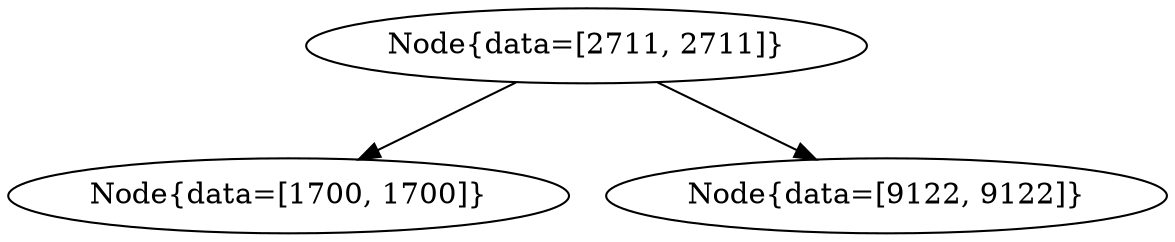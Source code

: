 digraph G{
1672938539 [label="Node{data=[2711, 2711]}"]
1672938539 -> 950664716
950664716 [label="Node{data=[1700, 1700]}"]
1672938539 -> 1828760906
1828760906 [label="Node{data=[9122, 9122]}"]
}